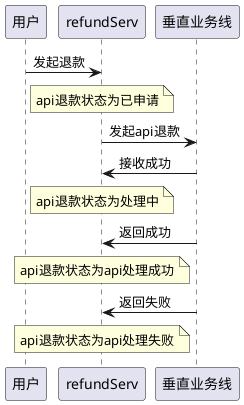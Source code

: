 @startuml
用户->refundServ : 发起退款
note over refundServ: api退款状态为已申请

refundServ->垂直业务线 : 发起api退款
refundServ<-垂直业务线 : 接收成功
note over refundServ: api退款状态为处理中

垂直业务线->refundServ : 返回成功
note over refundServ: api退款状态为api处理成功

垂直业务线->refundServ : 返回失败
note over refundServ: api退款状态为api处理失败
@enduml